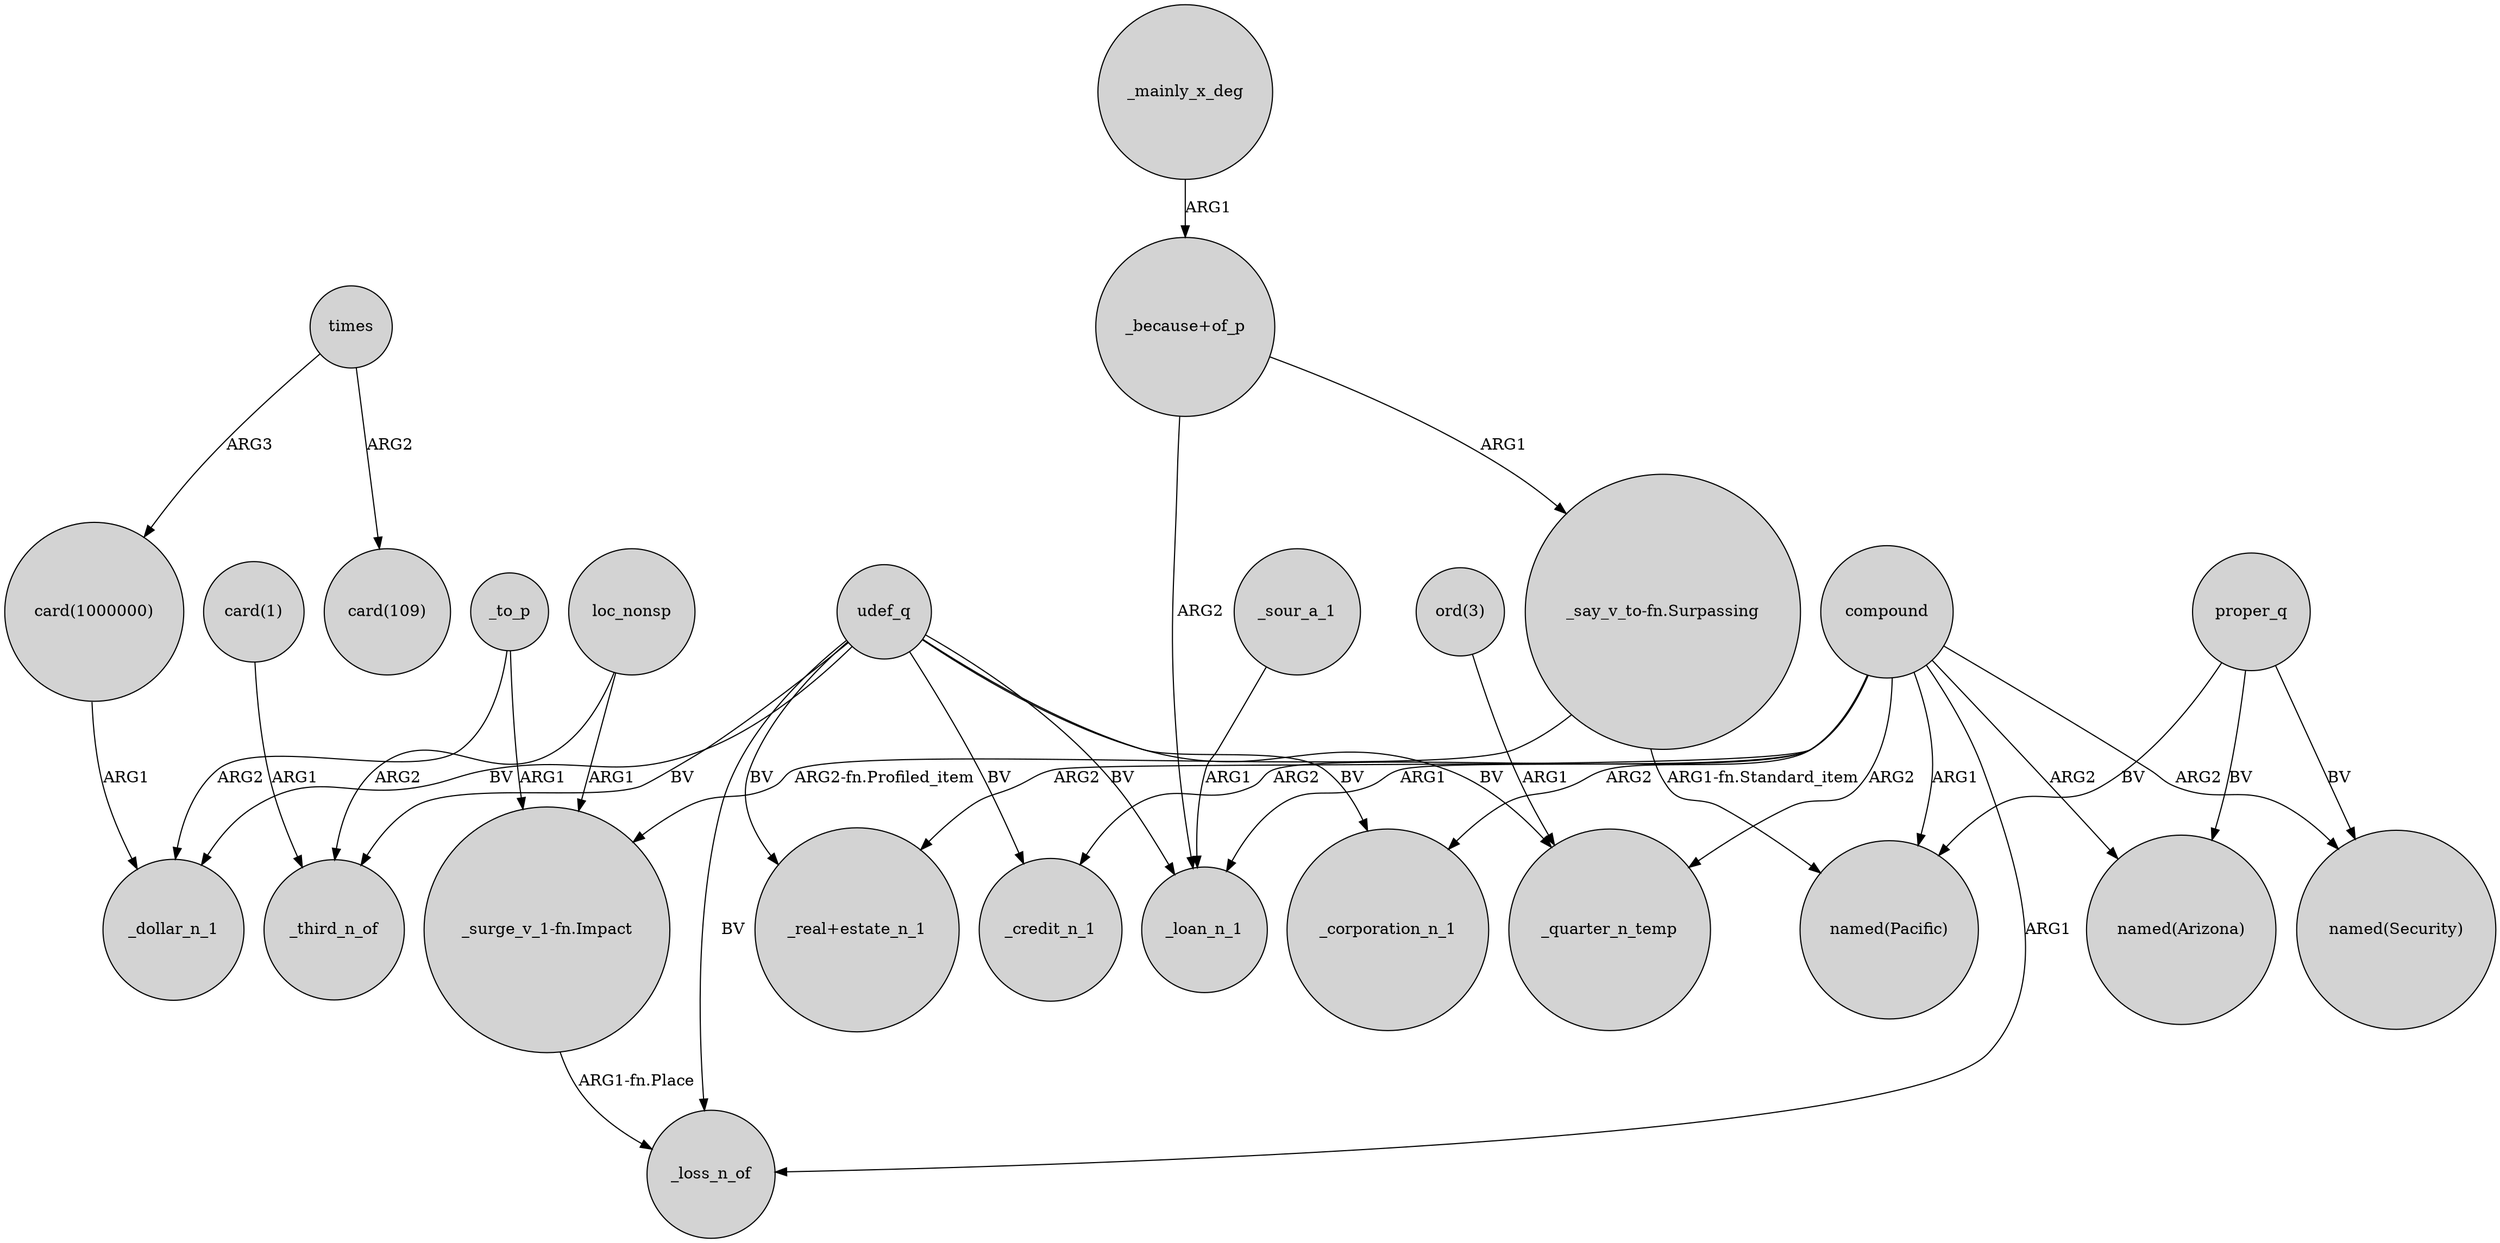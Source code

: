 digraph {
	node [shape=circle style=filled]
	loc_nonsp -> _third_n_of [label=ARG2]
	_sour_a_1 -> _loan_n_1 [label=ARG1]
	compound -> "named(Security)" [label=ARG2]
	proper_q -> "named(Arizona)" [label=BV]
	"ord(3)" -> _quarter_n_temp [label=ARG1]
	"_because+of_p" -> _loan_n_1 [label=ARG2]
	"_surge_v_1-fn.Impact" -> _loss_n_of [label="ARG1-fn.Place"]
	udef_q -> _loan_n_1 [label=BV]
	"card(1)" -> _third_n_of [label=ARG1]
	"_because+of_p" -> "_say_v_to-fn.Surpassing" [label=ARG1]
	times -> "card(1000000)" [label=ARG3]
	"_say_v_to-fn.Surpassing" -> "_surge_v_1-fn.Impact" [label="ARG2-fn.Profiled_item"]
	_to_p -> _dollar_n_1 [label=ARG2]
	_to_p -> "_surge_v_1-fn.Impact" [label=ARG1]
	compound -> "_real+estate_n_1" [label=ARG2]
	compound -> "named(Pacific)" [label=ARG1]
	compound -> _loss_n_of [label=ARG1]
	compound -> _quarter_n_temp [label=ARG2]
	compound -> _loan_n_1 [label=ARG1]
	udef_q -> _loss_n_of [label=BV]
	compound -> "named(Arizona)" [label=ARG2]
	udef_q -> _dollar_n_1 [label=BV]
	compound -> _credit_n_1 [label=ARG2]
	"card(1000000)" -> _dollar_n_1 [label=ARG1]
	proper_q -> "named(Security)" [label=BV]
	udef_q -> _credit_n_1 [label=BV]
	"_say_v_to-fn.Surpassing" -> "named(Pacific)" [label="ARG1-fn.Standard_item"]
	proper_q -> "named(Pacific)" [label=BV]
	udef_q -> _quarter_n_temp [label=BV]
	times -> "card(109)" [label=ARG2]
	compound -> _corporation_n_1 [label=ARG2]
	udef_q -> _corporation_n_1 [label=BV]
	udef_q -> "_real+estate_n_1" [label=BV]
	udef_q -> _third_n_of [label=BV]
	_mainly_x_deg -> "_because+of_p" [label=ARG1]
	loc_nonsp -> "_surge_v_1-fn.Impact" [label=ARG1]
}
